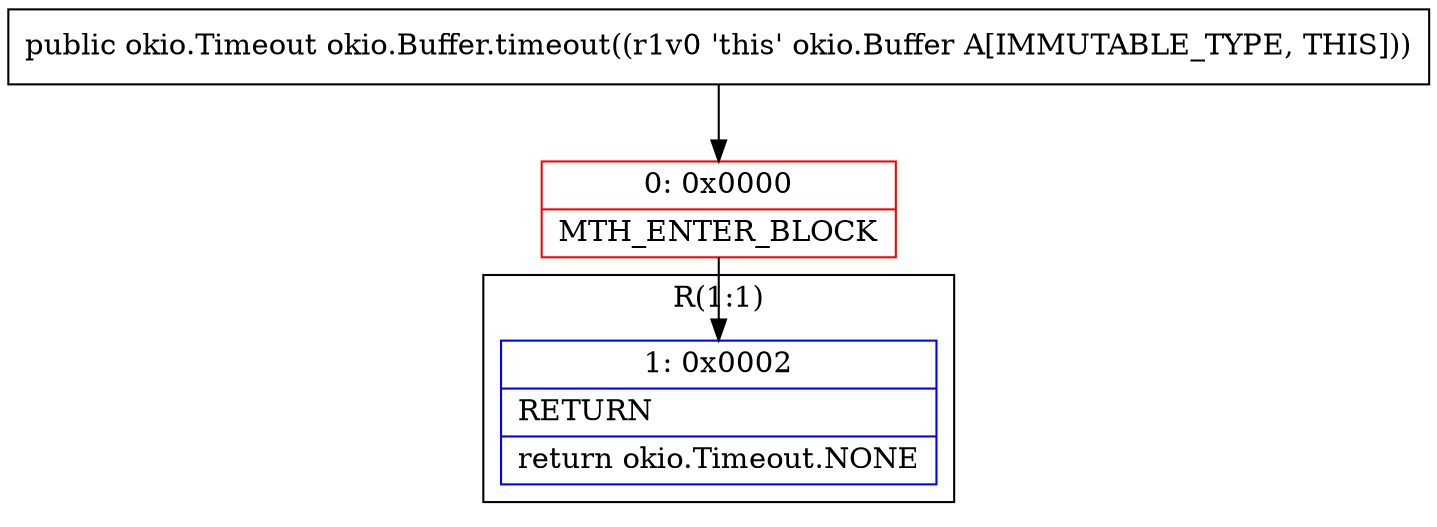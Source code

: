digraph "CFG forokio.Buffer.timeout()Lokio\/Timeout;" {
subgraph cluster_Region_1481661187 {
label = "R(1:1)";
node [shape=record,color=blue];
Node_1 [shape=record,label="{1\:\ 0x0002|RETURN\l|return okio.Timeout.NONE\l}"];
}
Node_0 [shape=record,color=red,label="{0\:\ 0x0000|MTH_ENTER_BLOCK\l}"];
MethodNode[shape=record,label="{public okio.Timeout okio.Buffer.timeout((r1v0 'this' okio.Buffer A[IMMUTABLE_TYPE, THIS])) }"];
MethodNode -> Node_0;
Node_0 -> Node_1;
}

